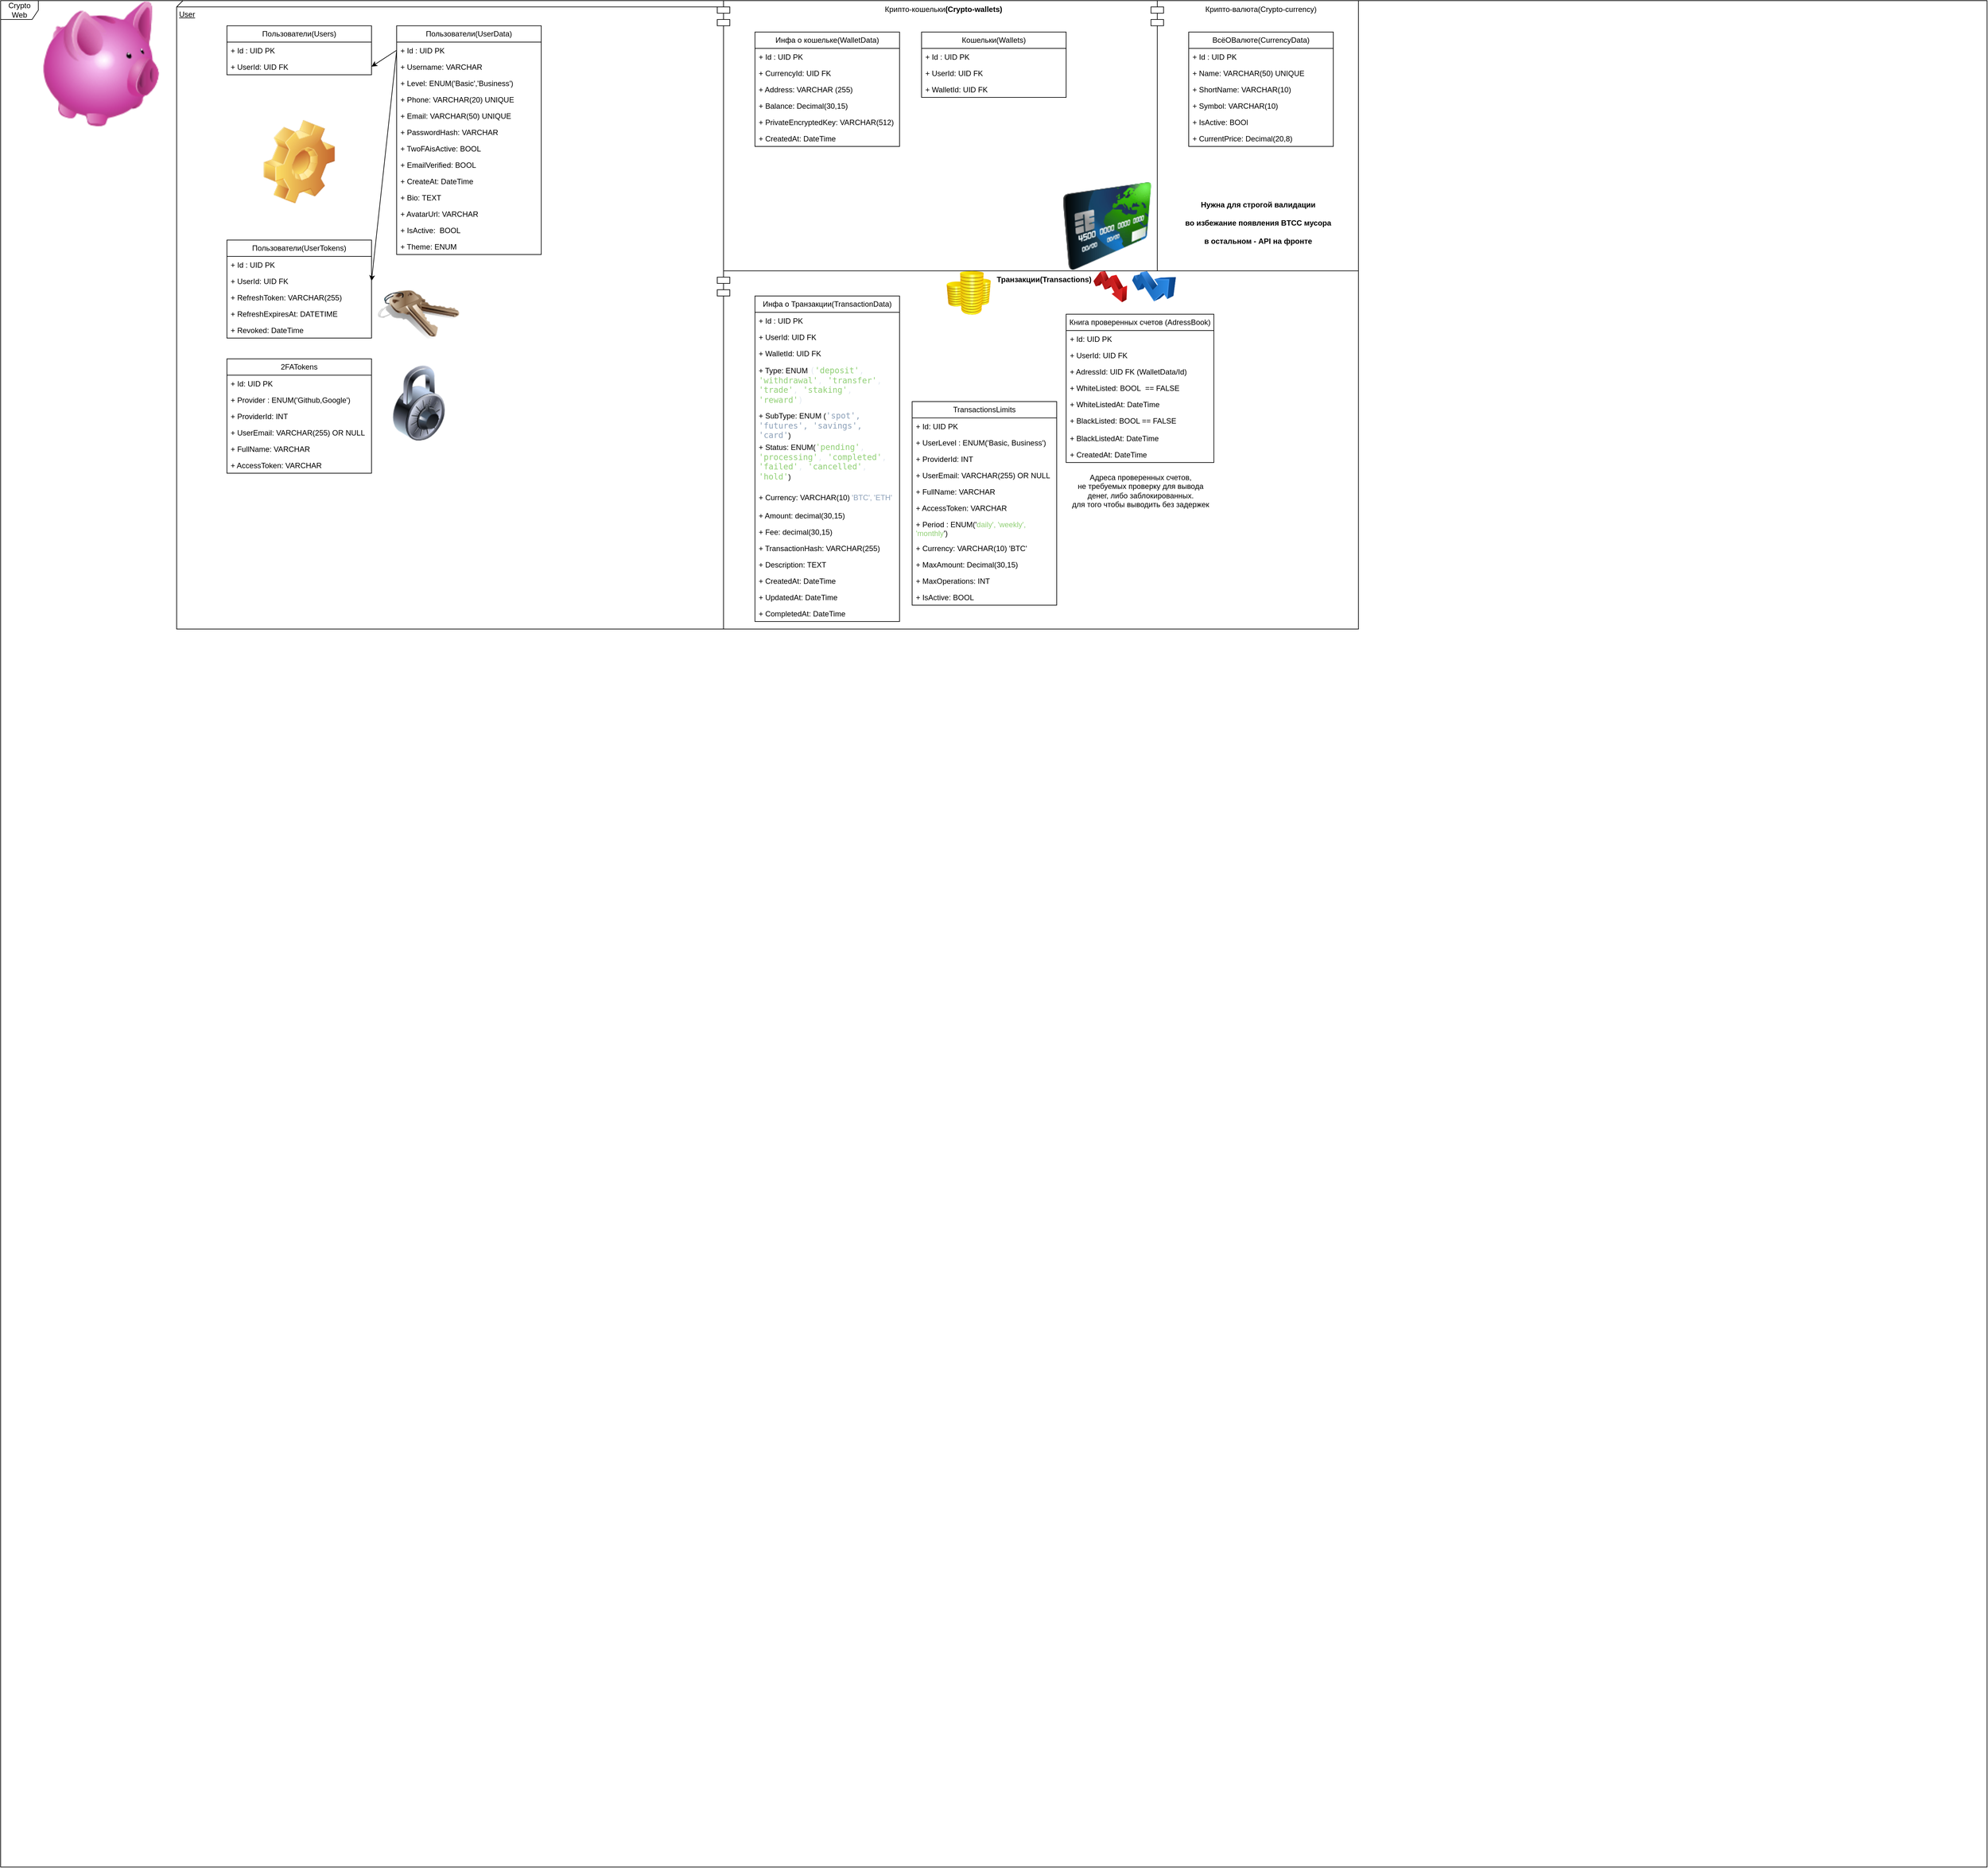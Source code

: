 <mxfile version="27.0.9">
  <diagram name="Страница — 1" id="u8De_AnXfM3l0w4HY2tg">
    <mxGraphModel dx="1895" dy="1138" grid="1" gridSize="10" guides="1" tooltips="1" connect="1" arrows="1" fold="1" page="1" pageScale="1" pageWidth="3300" pageHeight="4681" math="0" shadow="0">
      <root>
        <mxCell id="0" />
        <mxCell id="1" parent="0" />
        <mxCell id="GcbyN0Q3Dp_r6Ymccsks-5" value="Crypto&lt;br&gt;Web" style="shape=umlFrame;whiteSpace=wrap;html=1;pointerEvents=0;movable=0;resizable=0;rotatable=0;deletable=0;editable=0;locked=1;connectable=0;" parent="1" vertex="1">
          <mxGeometry x="40" y="80" width="3160" height="2970" as="geometry" />
        </mxCell>
        <mxCell id="GcbyN0Q3Dp_r6Ymccsks-6" value="User" style="verticalAlign=top;align=left;spacingTop=8;spacingLeft=2;spacingRight=12;shape=cube;size=10;direction=south;fontStyle=4;html=1;whiteSpace=wrap;movable=0;resizable=0;rotatable=0;deletable=0;editable=0;locked=1;connectable=0;" parent="1" vertex="1">
          <mxGeometry x="320" y="80" width="880" height="1000" as="geometry" />
        </mxCell>
        <mxCell id="2-72fExKLo38Rn0vxIO6-28" value="Пользователи(Users)" style="swimlane;fontStyle=0;childLayout=stackLayout;horizontal=1;startSize=26;fillColor=none;horizontalStack=0;resizeParent=1;resizeParentMax=0;resizeLast=0;collapsible=1;marginBottom=0;whiteSpace=wrap;html=1;labelBackgroundColor=default;movable=0;resizable=0;rotatable=0;deletable=0;editable=0;locked=1;connectable=0;" parent="1" vertex="1">
          <mxGeometry x="400" y="120" width="230" height="78" as="geometry">
            <mxRectangle x="730" y="613" width="120" height="30" as="alternateBounds" />
          </mxGeometry>
        </mxCell>
        <mxCell id="2-72fExKLo38Rn0vxIO6-29" value="+ Id : UID PK" style="text;strokeColor=none;fillColor=none;align=left;verticalAlign=top;spacingLeft=4;spacingRight=4;overflow=hidden;rotatable=0;points=[[0,0.5],[1,0.5]];portConstraint=eastwest;whiteSpace=wrap;html=1;" parent="2-72fExKLo38Rn0vxIO6-28" vertex="1">
          <mxGeometry y="26" width="230" height="26" as="geometry" />
        </mxCell>
        <mxCell id="2-72fExKLo38Rn0vxIO6-30" value="+ UserId: UID FK" style="text;strokeColor=none;fillColor=none;align=left;verticalAlign=top;spacingLeft=4;spacingRight=4;overflow=hidden;rotatable=0;points=[[0,0.5],[1,0.5]];portConstraint=eastwest;whiteSpace=wrap;html=1;" parent="2-72fExKLo38Rn0vxIO6-28" vertex="1">
          <mxGeometry y="52" width="230" height="26" as="geometry" />
        </mxCell>
        <mxCell id="2-72fExKLo38Rn0vxIO6-41" value="Пользователи(UserData)" style="swimlane;fontStyle=0;childLayout=stackLayout;horizontal=1;startSize=26;fillColor=none;horizontalStack=0;resizeParent=1;resizeParentMax=0;resizeLast=0;collapsible=1;marginBottom=0;whiteSpace=wrap;html=1;labelBackgroundColor=default;movable=0;resizable=0;rotatable=0;deletable=0;editable=0;locked=1;connectable=0;" parent="1" vertex="1">
          <mxGeometry x="670" y="120" width="230" height="364" as="geometry">
            <mxRectangle x="730" y="613" width="120" height="30" as="alternateBounds" />
          </mxGeometry>
        </mxCell>
        <mxCell id="2-72fExKLo38Rn0vxIO6-42" value="+ Id : UID PK" style="text;strokeColor=none;fillColor=none;align=left;verticalAlign=top;spacingLeft=4;spacingRight=4;overflow=hidden;rotatable=0;points=[[0,0.5],[1,0.5]];portConstraint=eastwest;whiteSpace=wrap;html=1;" parent="2-72fExKLo38Rn0vxIO6-41" vertex="1">
          <mxGeometry y="26" width="230" height="26" as="geometry" />
        </mxCell>
        <mxCell id="2-72fExKLo38Rn0vxIO6-43" value="+ Username: VARCHAR" style="text;strokeColor=none;fillColor=none;align=left;verticalAlign=top;spacingLeft=4;spacingRight=4;overflow=hidden;rotatable=0;points=[[0,0.5],[1,0.5]];portConstraint=eastwest;whiteSpace=wrap;html=1;" parent="2-72fExKLo38Rn0vxIO6-41" vertex="1">
          <mxGeometry y="52" width="230" height="26" as="geometry" />
        </mxCell>
        <mxCell id="8WVE5_RKkiSjYt_5m8Iw-35" value="+ Level: ENUM(&#39;Basic&#39;,&#39;Business&#39;)" style="text;strokeColor=none;fillColor=none;align=left;verticalAlign=top;spacingLeft=4;spacingRight=4;overflow=hidden;rotatable=0;points=[[0,0.5],[1,0.5]];portConstraint=eastwest;whiteSpace=wrap;html=1;fontFamily=Helvetica;fontSize=12;fontColor=default;fontStyle=0;labelBackgroundColor=default;resizable=1;horizontal=1;" parent="2-72fExKLo38Rn0vxIO6-41" vertex="1">
          <mxGeometry y="78" width="230" height="26" as="geometry" />
        </mxCell>
        <mxCell id="2-72fExKLo38Rn0vxIO6-44" value="+ Phone: VARCHAR(20) UNIQUE" style="text;strokeColor=none;fillColor=none;align=left;verticalAlign=top;spacingLeft=4;spacingRight=4;overflow=hidden;rotatable=0;points=[[0,0.5],[1,0.5]];portConstraint=eastwest;whiteSpace=wrap;html=1;" parent="2-72fExKLo38Rn0vxIO6-41" vertex="1">
          <mxGeometry y="104" width="230" height="26" as="geometry" />
        </mxCell>
        <mxCell id="2-72fExKLo38Rn0vxIO6-56" value="+ Email: VARCHAR(50) UNIQUE" style="text;strokeColor=none;fillColor=none;align=left;verticalAlign=top;spacingLeft=4;spacingRight=4;overflow=hidden;rotatable=0;points=[[0,0.5],[1,0.5]];portConstraint=eastwest;whiteSpace=wrap;html=1;" parent="2-72fExKLo38Rn0vxIO6-41" vertex="1">
          <mxGeometry y="130" width="230" height="26" as="geometry" />
        </mxCell>
        <mxCell id="2-72fExKLo38Rn0vxIO6-45" value="+ PasswordHash: VARCHAR" style="text;strokeColor=none;fillColor=none;align=left;verticalAlign=top;spacingLeft=4;spacingRight=4;overflow=hidden;rotatable=0;points=[[0,0.5],[1,0.5]];portConstraint=eastwest;whiteSpace=wrap;html=1;" parent="2-72fExKLo38Rn0vxIO6-41" vertex="1">
          <mxGeometry y="156" width="230" height="26" as="geometry" />
        </mxCell>
        <mxCell id="2-72fExKLo38Rn0vxIO6-63" value="+ TwoFAisActive: BOOL" style="text;strokeColor=none;fillColor=none;align=left;verticalAlign=top;spacingLeft=4;spacingRight=4;overflow=hidden;rotatable=0;points=[[0,0.5],[1,0.5]];portConstraint=eastwest;whiteSpace=wrap;html=1;" parent="2-72fExKLo38Rn0vxIO6-41" vertex="1">
          <mxGeometry y="182" width="230" height="26" as="geometry" />
        </mxCell>
        <mxCell id="8WVE5_RKkiSjYt_5m8Iw-2" value="+ EmailVerified: BOOL" style="text;strokeColor=none;fillColor=none;align=left;verticalAlign=top;spacingLeft=4;spacingRight=4;overflow=hidden;rotatable=0;points=[[0,0.5],[1,0.5]];portConstraint=eastwest;whiteSpace=wrap;html=1;" parent="2-72fExKLo38Rn0vxIO6-41" vertex="1">
          <mxGeometry y="208" width="230" height="26" as="geometry" />
        </mxCell>
        <mxCell id="2-72fExKLo38Rn0vxIO6-46" value="+ CreateAt: DateTime" style="text;strokeColor=none;fillColor=none;align=left;verticalAlign=top;spacingLeft=4;spacingRight=4;overflow=hidden;rotatable=0;points=[[0,0.5],[1,0.5]];portConstraint=eastwest;whiteSpace=wrap;html=1;" parent="2-72fExKLo38Rn0vxIO6-41" vertex="1">
          <mxGeometry y="234" width="230" height="26" as="geometry" />
        </mxCell>
        <mxCell id="2-72fExKLo38Rn0vxIO6-47" value="+ Bio: TEXT" style="text;strokeColor=none;fillColor=none;align=left;verticalAlign=top;spacingLeft=4;spacingRight=4;overflow=hidden;rotatable=0;points=[[0,0.5],[1,0.5]];portConstraint=eastwest;whiteSpace=wrap;html=1;" parent="2-72fExKLo38Rn0vxIO6-41" vertex="1">
          <mxGeometry y="260" width="230" height="26" as="geometry" />
        </mxCell>
        <mxCell id="2-72fExKLo38Rn0vxIO6-48" value="+ AvatarUrl: VARCHAR" style="text;strokeColor=none;fillColor=none;align=left;verticalAlign=top;spacingLeft=4;spacingRight=4;overflow=hidden;rotatable=0;points=[[0,0.5],[1,0.5]];portConstraint=eastwest;whiteSpace=wrap;html=1;" parent="2-72fExKLo38Rn0vxIO6-41" vertex="1">
          <mxGeometry y="286" width="230" height="26" as="geometry" />
        </mxCell>
        <mxCell id="2-72fExKLo38Rn0vxIO6-52" value="+ IsActive:&amp;nbsp; BOOL&lt;div&gt;&lt;br&gt;&lt;/div&gt;" style="text;strokeColor=none;fillColor=none;align=left;verticalAlign=top;spacingLeft=4;spacingRight=4;overflow=hidden;rotatable=0;points=[[0,0.5],[1,0.5]];portConstraint=eastwest;whiteSpace=wrap;html=1;" parent="2-72fExKLo38Rn0vxIO6-41" vertex="1">
          <mxGeometry y="312" width="230" height="26" as="geometry" />
        </mxCell>
        <mxCell id="2-72fExKLo38Rn0vxIO6-53" value="+ Theme: ENUM" style="text;strokeColor=none;fillColor=none;align=left;verticalAlign=top;spacingLeft=4;spacingRight=4;overflow=hidden;rotatable=0;points=[[0,0.5],[1,0.5]];portConstraint=eastwest;whiteSpace=wrap;html=1;" parent="2-72fExKLo38Rn0vxIO6-41" vertex="1">
          <mxGeometry y="338" width="230" height="26" as="geometry" />
        </mxCell>
        <mxCell id="2-72fExKLo38Rn0vxIO6-59" value="" style="endArrow=classic;html=1;rounded=0;exitX=0;exitY=0.5;exitDx=0;exitDy=0;entryX=1;entryY=0.5;entryDx=0;entryDy=0;" parent="1" source="2-72fExKLo38Rn0vxIO6-42" target="2-72fExKLo38Rn0vxIO6-30" edge="1">
          <mxGeometry width="50" height="50" relative="1" as="geometry">
            <mxPoint x="660" y="137" as="sourcePoint" />
            <mxPoint x="650" y="198" as="targetPoint" />
          </mxGeometry>
        </mxCell>
        <mxCell id="2-72fExKLo38Rn0vxIO6-64" value="Пользователи(UserTokens)" style="swimlane;fontStyle=0;childLayout=stackLayout;horizontal=1;startSize=26;fillColor=none;horizontalStack=0;resizeParent=1;resizeParentMax=0;resizeLast=0;collapsible=1;marginBottom=0;whiteSpace=wrap;html=1;labelBackgroundColor=default;movable=0;resizable=0;rotatable=0;deletable=0;editable=0;locked=1;connectable=0;" parent="1" vertex="1">
          <mxGeometry x="400" y="461" width="230" height="156" as="geometry">
            <mxRectangle x="730" y="613" width="120" height="30" as="alternateBounds" />
          </mxGeometry>
        </mxCell>
        <mxCell id="2-72fExKLo38Rn0vxIO6-65" value="+ Id : UID PK" style="text;strokeColor=none;fillColor=none;align=left;verticalAlign=top;spacingLeft=4;spacingRight=4;overflow=hidden;rotatable=0;points=[[0,0.5],[1,0.5]];portConstraint=eastwest;whiteSpace=wrap;html=1;" parent="2-72fExKLo38Rn0vxIO6-64" vertex="1">
          <mxGeometry y="26" width="230" height="26" as="geometry" />
        </mxCell>
        <mxCell id="2-72fExKLo38Rn0vxIO6-66" value="+ UserId: UID FK" style="text;strokeColor=none;fillColor=none;align=left;verticalAlign=top;spacingLeft=4;spacingRight=4;overflow=hidden;rotatable=0;points=[[0,0.5],[1,0.5]];portConstraint=eastwest;whiteSpace=wrap;html=1;" parent="2-72fExKLo38Rn0vxIO6-64" vertex="1">
          <mxGeometry y="52" width="230" height="26" as="geometry" />
        </mxCell>
        <mxCell id="2-72fExKLo38Rn0vxIO6-68" value="+ RefreshToken: VARCHAR(255)" style="text;strokeColor=none;fillColor=none;align=left;verticalAlign=top;spacingLeft=4;spacingRight=4;overflow=hidden;rotatable=0;points=[[0,0.5],[1,0.5]];portConstraint=eastwest;whiteSpace=wrap;html=1;" parent="2-72fExKLo38Rn0vxIO6-64" vertex="1">
          <mxGeometry y="78" width="230" height="26" as="geometry" />
        </mxCell>
        <mxCell id="2-72fExKLo38Rn0vxIO6-73" value="+ RefreshExpiresAt: DATETIME" style="text;strokeColor=none;fillColor=none;align=left;verticalAlign=top;spacingLeft=4;spacingRight=4;overflow=hidden;rotatable=0;points=[[0,0.5],[1,0.5]];portConstraint=eastwest;whiteSpace=wrap;html=1;" parent="2-72fExKLo38Rn0vxIO6-64" vertex="1">
          <mxGeometry y="104" width="230" height="26" as="geometry" />
        </mxCell>
        <mxCell id="2-72fExKLo38Rn0vxIO6-74" value="+ Revoked: DateTime" style="text;strokeColor=none;fillColor=none;align=left;verticalAlign=top;spacingLeft=4;spacingRight=4;overflow=hidden;rotatable=0;points=[[0,0.5],[1,0.5]];portConstraint=eastwest;whiteSpace=wrap;html=1;" parent="2-72fExKLo38Rn0vxIO6-64" vertex="1">
          <mxGeometry y="130" width="230" height="26" as="geometry" />
        </mxCell>
        <mxCell id="2-72fExKLo38Rn0vxIO6-67" value="" style="endArrow=classic;html=1;rounded=0;exitX=0;exitY=0.5;exitDx=0;exitDy=0;entryX=1;entryY=0.5;entryDx=0;entryDy=0;" parent="1" source="2-72fExKLo38Rn0vxIO6-42" target="2-72fExKLo38Rn0vxIO6-66" edge="1">
          <mxGeometry width="50" height="50" relative="1" as="geometry">
            <mxPoint x="670" y="280" as="sourcePoint" />
            <mxPoint x="630" y="306" as="targetPoint" />
          </mxGeometry>
        </mxCell>
        <mxCell id="2-72fExKLo38Rn0vxIO6-75" value="&lt;div&gt;&lt;span style=&quot;background-color: transparent; color: light-dark(rgb(0, 0, 0), rgb(255, 255, 255));&quot;&gt;2FATokens&lt;/span&gt;&lt;/div&gt;" style="swimlane;fontStyle=0;childLayout=stackLayout;horizontal=1;startSize=26;fillColor=none;horizontalStack=0;resizeParent=1;resizeParentMax=0;resizeLast=0;collapsible=1;marginBottom=0;whiteSpace=wrap;html=1;movable=0;resizable=0;rotatable=0;deletable=0;editable=0;locked=1;connectable=0;" parent="1" vertex="1">
          <mxGeometry x="400" y="650" width="230" height="182" as="geometry" />
        </mxCell>
        <mxCell id="2-72fExKLo38Rn0vxIO6-76" value="&lt;div&gt;+ Id: UID&lt;span style=&quot;background-color: transparent; color: light-dark(rgb(0, 0, 0), rgb(255, 255, 255));&quot;&gt;&amp;nbsp;PK&lt;/span&gt;&lt;/div&gt;&lt;div&gt;&lt;br&gt;&lt;/div&gt;" style="text;strokeColor=none;fillColor=none;align=left;verticalAlign=top;spacingLeft=4;spacingRight=4;overflow=hidden;rotatable=0;points=[[0,0.5],[1,0.5]];portConstraint=eastwest;whiteSpace=wrap;html=1;" parent="2-72fExKLo38Rn0vxIO6-75" vertex="1">
          <mxGeometry y="26" width="230" height="26" as="geometry" />
        </mxCell>
        <mxCell id="2-72fExKLo38Rn0vxIO6-77" value="&lt;div&gt;+ Provider : ENUM(&#39;Github,Google&#39;)&lt;/div&gt;" style="text;strokeColor=none;fillColor=none;align=left;verticalAlign=top;spacingLeft=4;spacingRight=4;overflow=hidden;rotatable=0;points=[[0,0.5],[1,0.5]];portConstraint=eastwest;whiteSpace=wrap;html=1;" parent="2-72fExKLo38Rn0vxIO6-75" vertex="1">
          <mxGeometry y="52" width="230" height="26" as="geometry" />
        </mxCell>
        <mxCell id="2-72fExKLo38Rn0vxIO6-78" value="+ ProviderId: INT" style="text;strokeColor=none;fillColor=none;align=left;verticalAlign=top;spacingLeft=4;spacingRight=4;overflow=hidden;rotatable=0;points=[[0,0.5],[1,0.5]];portConstraint=eastwest;whiteSpace=wrap;html=1;" parent="2-72fExKLo38Rn0vxIO6-75" vertex="1">
          <mxGeometry y="78" width="230" height="26" as="geometry" />
        </mxCell>
        <mxCell id="2-72fExKLo38Rn0vxIO6-79" value="+ UserEmail: VARCHAR(255) OR NULL" style="text;strokeColor=none;fillColor=none;align=left;verticalAlign=top;spacingLeft=4;spacingRight=4;overflow=hidden;rotatable=0;points=[[0,0.5],[1,0.5]];portConstraint=eastwest;whiteSpace=wrap;html=1;" parent="2-72fExKLo38Rn0vxIO6-75" vertex="1">
          <mxGeometry y="104" width="230" height="26" as="geometry" />
        </mxCell>
        <mxCell id="2-72fExKLo38Rn0vxIO6-80" value="+ FullName: VARCHAR" style="text;strokeColor=none;fillColor=none;align=left;verticalAlign=top;spacingLeft=4;spacingRight=4;overflow=hidden;rotatable=0;points=[[0,0.5],[1,0.5]];portConstraint=eastwest;whiteSpace=wrap;html=1;" parent="2-72fExKLo38Rn0vxIO6-75" vertex="1">
          <mxGeometry y="130" width="230" height="26" as="geometry" />
        </mxCell>
        <mxCell id="2-72fExKLo38Rn0vxIO6-82" value="+ AccessToken: VARCHAR" style="text;strokeColor=none;fillColor=none;align=left;verticalAlign=top;spacingLeft=4;spacingRight=4;overflow=hidden;rotatable=0;points=[[0,0.5],[1,0.5]];portConstraint=eastwest;whiteSpace=wrap;html=1;" parent="2-72fExKLo38Rn0vxIO6-75" vertex="1">
          <mxGeometry y="156" width="230" height="26" as="geometry" />
        </mxCell>
        <mxCell id="2-72fExKLo38Rn0vxIO6-83" value="Крипто-кошельки&lt;b&gt;(Crypto-wallets)&lt;/b&gt;" style="shape=module;align=left;spacingLeft=20;align=center;verticalAlign=top;whiteSpace=wrap;html=1;movable=0;resizable=0;rotatable=0;deletable=0;editable=0;locked=1;connectable=0;" parent="1" vertex="1">
          <mxGeometry x="1180" y="80" width="700" height="440" as="geometry" />
        </mxCell>
        <mxCell id="2-72fExKLo38Rn0vxIO6-84" value="&lt;b&gt;Транзакции(Transactions)&lt;/b&gt;" style="shape=module;align=left;spacingLeft=20;align=center;verticalAlign=top;whiteSpace=wrap;html=1;movable=0;resizable=0;rotatable=0;deletable=0;editable=0;locked=1;connectable=0;" parent="1" vertex="1">
          <mxGeometry x="1180" y="510" width="1020" height="570" as="geometry" />
        </mxCell>
        <mxCell id="2-72fExKLo38Rn0vxIO6-85" value="Инфа о кошельке(WalletData)" style="swimlane;fontStyle=0;childLayout=stackLayout;horizontal=1;startSize=26;fillColor=none;horizontalStack=0;resizeParent=1;resizeParentMax=0;resizeLast=0;collapsible=1;marginBottom=0;whiteSpace=wrap;html=1;labelBackgroundColor=default;movable=1;resizable=1;rotatable=1;deletable=1;editable=1;locked=0;connectable=1;" parent="1" vertex="1">
          <mxGeometry x="1240" y="130" width="230" height="182" as="geometry">
            <mxRectangle x="730" y="613" width="120" height="30" as="alternateBounds" />
          </mxGeometry>
        </mxCell>
        <mxCell id="2-72fExKLo38Rn0vxIO6-86" value="+ Id : UID PK" style="text;strokeColor=none;fillColor=none;align=left;verticalAlign=top;spacingLeft=4;spacingRight=4;overflow=hidden;rotatable=0;points=[[0,0.5],[1,0.5]];portConstraint=eastwest;whiteSpace=wrap;html=1;" parent="2-72fExKLo38Rn0vxIO6-85" vertex="1">
          <mxGeometry y="26" width="230" height="26" as="geometry" />
        </mxCell>
        <mxCell id="2-72fExKLo38Rn0vxIO6-88" value="+ CurrencyId: UID FK" style="text;strokeColor=none;fillColor=none;align=left;verticalAlign=top;spacingLeft=4;spacingRight=4;overflow=hidden;rotatable=0;points=[[0,0.5],[1,0.5]];portConstraint=eastwest;whiteSpace=wrap;html=1;" parent="2-72fExKLo38Rn0vxIO6-85" vertex="1">
          <mxGeometry y="52" width="230" height="26" as="geometry" />
        </mxCell>
        <mxCell id="2-72fExKLo38Rn0vxIO6-113" value="+ Address: VARCHAR (255)" style="text;strokeColor=none;fillColor=none;align=left;verticalAlign=top;spacingLeft=4;spacingRight=4;overflow=hidden;rotatable=0;points=[[0,0.5],[1,0.5]];portConstraint=eastwest;whiteSpace=wrap;html=1;" parent="2-72fExKLo38Rn0vxIO6-85" vertex="1">
          <mxGeometry y="78" width="230" height="26" as="geometry" />
        </mxCell>
        <mxCell id="2-72fExKLo38Rn0vxIO6-114" value="+ Balance: Decimal(30,15)" style="text;strokeColor=none;fillColor=none;align=left;verticalAlign=top;spacingLeft=4;spacingRight=4;overflow=hidden;rotatable=0;points=[[0,0.5],[1,0.5]];portConstraint=eastwest;whiteSpace=wrap;html=1;" parent="2-72fExKLo38Rn0vxIO6-85" vertex="1">
          <mxGeometry y="104" width="230" height="26" as="geometry" />
        </mxCell>
        <mxCell id="2-72fExKLo38Rn0vxIO6-115" value="+ PrivateEncryptedKey: VARCHAR(512)" style="text;strokeColor=none;fillColor=none;align=left;verticalAlign=top;spacingLeft=4;spacingRight=4;overflow=hidden;rotatable=0;points=[[0,0.5],[1,0.5]];portConstraint=eastwest;whiteSpace=wrap;html=1;" parent="2-72fExKLo38Rn0vxIO6-85" vertex="1">
          <mxGeometry y="130" width="230" height="26" as="geometry" />
        </mxCell>
        <mxCell id="2-72fExKLo38Rn0vxIO6-116" value="+ CreatedAt: DateTime" style="text;strokeColor=none;fillColor=none;align=left;verticalAlign=top;spacingLeft=4;spacingRight=4;overflow=hidden;rotatable=0;points=[[0,0.5],[1,0.5]];portConstraint=eastwest;whiteSpace=wrap;html=1;" parent="2-72fExKLo38Rn0vxIO6-85" vertex="1">
          <mxGeometry y="156" width="230" height="26" as="geometry" />
        </mxCell>
        <mxCell id="2-72fExKLo38Rn0vxIO6-97" value="Кошельки(Wallets)" style="swimlane;fontStyle=0;childLayout=stackLayout;horizontal=1;startSize=26;fillColor=none;horizontalStack=0;resizeParent=1;resizeParentMax=0;resizeLast=0;collapsible=1;marginBottom=0;whiteSpace=wrap;html=1;labelBackgroundColor=default;movable=0;resizable=0;rotatable=0;deletable=0;editable=0;locked=1;connectable=0;" parent="1" vertex="1">
          <mxGeometry x="1505" y="130" width="230" height="104" as="geometry">
            <mxRectangle x="730" y="613" width="120" height="30" as="alternateBounds" />
          </mxGeometry>
        </mxCell>
        <mxCell id="2-72fExKLo38Rn0vxIO6-98" value="+ Id : UID PK" style="text;strokeColor=none;fillColor=none;align=left;verticalAlign=top;spacingLeft=4;spacingRight=4;overflow=hidden;rotatable=0;points=[[0,0.5],[1,0.5]];portConstraint=eastwest;whiteSpace=wrap;html=1;" parent="2-72fExKLo38Rn0vxIO6-97" vertex="1">
          <mxGeometry y="26" width="230" height="26" as="geometry" />
        </mxCell>
        <mxCell id="2-72fExKLo38Rn0vxIO6-99" value="+ UserId: UID FK" style="text;strokeColor=none;fillColor=none;align=left;verticalAlign=top;spacingLeft=4;spacingRight=4;overflow=hidden;rotatable=0;points=[[0,0.5],[1,0.5]];portConstraint=eastwest;whiteSpace=wrap;html=1;" parent="2-72fExKLo38Rn0vxIO6-97" vertex="1">
          <mxGeometry y="52" width="230" height="26" as="geometry" />
        </mxCell>
        <mxCell id="2-72fExKLo38Rn0vxIO6-100" value="+ WalletId: UID FK" style="text;strokeColor=none;fillColor=none;align=left;verticalAlign=top;spacingLeft=4;spacingRight=4;overflow=hidden;rotatable=0;points=[[0,0.5],[1,0.5]];portConstraint=eastwest;whiteSpace=wrap;html=1;" parent="2-72fExKLo38Rn0vxIO6-97" vertex="1">
          <mxGeometry y="78" width="230" height="26" as="geometry" />
        </mxCell>
        <mxCell id="2-72fExKLo38Rn0vxIO6-101" value="Крипто-валюта(Crypto-currency)" style="shape=module;align=left;spacingLeft=20;align=center;verticalAlign=top;whiteSpace=wrap;html=1;movable=0;resizable=0;rotatable=0;deletable=0;editable=0;locked=1;connectable=0;" parent="1" vertex="1">
          <mxGeometry x="1870" y="80" width="330" height="430" as="geometry" />
        </mxCell>
        <mxCell id="2-72fExKLo38Rn0vxIO6-102" value="ВсёОВалюте(CurrencyData)" style="swimlane;fontStyle=0;childLayout=stackLayout;horizontal=1;startSize=26;fillColor=none;horizontalStack=0;resizeParent=1;resizeParentMax=0;resizeLast=0;collapsible=1;marginBottom=0;whiteSpace=wrap;html=1;labelBackgroundColor=default;movable=0;resizable=0;rotatable=0;deletable=0;editable=0;locked=1;connectable=0;" parent="1" vertex="1">
          <mxGeometry x="1930" y="130" width="230" height="182" as="geometry">
            <mxRectangle x="730" y="613" width="120" height="30" as="alternateBounds" />
          </mxGeometry>
        </mxCell>
        <mxCell id="2-72fExKLo38Rn0vxIO6-103" value="+ Id : UID PK" style="text;strokeColor=none;fillColor=none;align=left;verticalAlign=top;spacingLeft=4;spacingRight=4;overflow=hidden;rotatable=0;points=[[0,0.5],[1,0.5]];portConstraint=eastwest;whiteSpace=wrap;html=1;" parent="2-72fExKLo38Rn0vxIO6-102" vertex="1">
          <mxGeometry y="26" width="230" height="26" as="geometry" />
        </mxCell>
        <mxCell id="2-72fExKLo38Rn0vxIO6-104" value="+ Name: VARCHAR(50) UNIQUE" style="text;strokeColor=none;fillColor=none;align=left;verticalAlign=top;spacingLeft=4;spacingRight=4;overflow=hidden;rotatable=0;points=[[0,0.5],[1,0.5]];portConstraint=eastwest;whiteSpace=wrap;html=1;" parent="2-72fExKLo38Rn0vxIO6-102" vertex="1">
          <mxGeometry y="52" width="230" height="26" as="geometry" />
        </mxCell>
        <mxCell id="8WVE5_RKkiSjYt_5m8Iw-3" value="+ ShortName: VARCHAR(10)" style="text;strokeColor=none;fillColor=none;align=left;verticalAlign=top;spacingLeft=4;spacingRight=4;overflow=hidden;rotatable=0;points=[[0,0.5],[1,0.5]];portConstraint=eastwest;whiteSpace=wrap;html=1;" parent="2-72fExKLo38Rn0vxIO6-102" vertex="1">
          <mxGeometry y="78" width="230" height="26" as="geometry" />
        </mxCell>
        <mxCell id="2-72fExKLo38Rn0vxIO6-105" value="+ Symbol: VARCHAR(10)" style="text;strokeColor=none;fillColor=none;align=left;verticalAlign=top;spacingLeft=4;spacingRight=4;overflow=hidden;rotatable=0;points=[[0,0.5],[1,0.5]];portConstraint=eastwest;whiteSpace=wrap;html=1;" parent="2-72fExKLo38Rn0vxIO6-102" vertex="1">
          <mxGeometry y="104" width="230" height="26" as="geometry" />
        </mxCell>
        <mxCell id="2-72fExKLo38Rn0vxIO6-106" value="+ IsActive: BOOl" style="text;strokeColor=none;fillColor=none;align=left;verticalAlign=top;spacingLeft=4;spacingRight=4;overflow=hidden;rotatable=0;points=[[0,0.5],[1,0.5]];portConstraint=eastwest;whiteSpace=wrap;html=1;" parent="2-72fExKLo38Rn0vxIO6-102" vertex="1">
          <mxGeometry y="130" width="230" height="26" as="geometry" />
        </mxCell>
        <mxCell id="2-72fExKLo38Rn0vxIO6-107" value="+ CurrentPrice: Decimal(20,8)" style="text;strokeColor=none;fillColor=none;align=left;verticalAlign=top;spacingLeft=4;spacingRight=4;overflow=hidden;rotatable=0;points=[[0,0.5],[1,0.5]];portConstraint=eastwest;whiteSpace=wrap;html=1;" parent="2-72fExKLo38Rn0vxIO6-102" vertex="1">
          <mxGeometry y="156" width="230" height="26" as="geometry" />
        </mxCell>
        <mxCell id="8WVE5_RKkiSjYt_5m8Iw-4" value="&lt;span style=&quot;font-size: 12px;&quot;&gt;Нужна для строгой валидации&lt;br&gt;во избежание появления BTCC мусора&lt;br&gt;в остальном - API на фронте&lt;/span&gt;" style="text;strokeColor=none;fillColor=none;html=1;fontSize=24;fontStyle=1;verticalAlign=middle;align=center;" parent="1" vertex="1">
          <mxGeometry x="1910" y="370" width="260" height="120" as="geometry" />
        </mxCell>
        <mxCell id="8WVE5_RKkiSjYt_5m8Iw-5" value="" style="shape=image;html=1;verticalLabelPosition=bottom;verticalAlign=top;imageAspect=1;aspect=fixed;image=img/clipart/Gear_128x128.png" parent="1" vertex="1">
          <mxGeometry x="458.32" y="270" width="113.37" height="133" as="geometry" />
        </mxCell>
        <mxCell id="8WVE5_RKkiSjYt_5m8Iw-7" value="Инфа о Транзакции(TransactionData)" style="swimlane;fontStyle=0;childLayout=stackLayout;horizontal=1;startSize=26;fillColor=none;horizontalStack=0;resizeParent=1;resizeParentMax=0;resizeLast=0;collapsible=1;marginBottom=0;whiteSpace=wrap;html=1;labelBackgroundColor=default;movable=0;resizable=0;rotatable=0;deletable=0;editable=0;locked=1;connectable=0;" parent="1" vertex="1">
          <mxGeometry x="1240" y="550" width="230" height="518" as="geometry">
            <mxRectangle x="730" y="613" width="120" height="30" as="alternateBounds" />
          </mxGeometry>
        </mxCell>
        <mxCell id="8WVE5_RKkiSjYt_5m8Iw-8" value="+ Id : UID PK" style="text;strokeColor=none;fillColor=none;align=left;verticalAlign=top;spacingLeft=4;spacingRight=4;overflow=hidden;rotatable=0;points=[[0,0.5],[1,0.5]];portConstraint=eastwest;whiteSpace=wrap;html=1;" parent="8WVE5_RKkiSjYt_5m8Iw-7" vertex="1">
          <mxGeometry y="26" width="230" height="26" as="geometry" />
        </mxCell>
        <mxCell id="8WVE5_RKkiSjYt_5m8Iw-9" value="+ UserId: UID FK" style="text;strokeColor=none;fillColor=none;align=left;verticalAlign=top;spacingLeft=4;spacingRight=4;overflow=hidden;rotatable=0;points=[[0,0.5],[1,0.5]];portConstraint=eastwest;whiteSpace=wrap;html=1;" parent="8WVE5_RKkiSjYt_5m8Iw-7" vertex="1">
          <mxGeometry y="52" width="230" height="26" as="geometry" />
        </mxCell>
        <mxCell id="tyb-2_CKFnBL3KlZdGCI-3" value="+ WalletId: UID FK" style="text;strokeColor=none;fillColor=none;align=left;verticalAlign=top;spacingLeft=4;spacingRight=4;overflow=hidden;rotatable=0;points=[[0,0.5],[1,0.5]];portConstraint=eastwest;whiteSpace=wrap;html=1;" vertex="1" parent="8WVE5_RKkiSjYt_5m8Iw-7">
          <mxGeometry y="78" width="230" height="26" as="geometry" />
        </mxCell>
        <mxCell id="8WVE5_RKkiSjYt_5m8Iw-11" value="+ Type: ENUM&amp;nbsp;&lt;span style=&quot;font-family: Menlo, Monaco, &amp;quot;Cascadia Mono&amp;quot;, Consolas, &amp;quot;Ubuntu Mono&amp;quot;, &amp;quot;DejaVu Sans Mono&amp;quot;, &amp;quot;Liberation Mono&amp;quot;, &amp;quot;JetBrains Mono&amp;quot;, &amp;quot;Fira Code&amp;quot;, Cousine, &amp;quot;Roboto Mono&amp;quot;, &amp;quot;Courier New&amp;quot;, Courier, sans-serif, system-ui; font-size: 13px; background-color: transparent; color: rgb(227, 234, 242);&quot; class=&quot;token punctuation&quot;&gt;(&lt;/span&gt;&lt;span style=&quot;font-family: Menlo, Monaco, &amp;quot;Cascadia Mono&amp;quot;, Consolas, &amp;quot;Ubuntu Mono&amp;quot;, &amp;quot;DejaVu Sans Mono&amp;quot;, &amp;quot;Liberation Mono&amp;quot;, &amp;quot;JetBrains Mono&amp;quot;, &amp;quot;Fira Code&amp;quot;, Cousine, &amp;quot;Roboto Mono&amp;quot;, &amp;quot;Courier New&amp;quot;, Courier, sans-serif, system-ui; font-size: 13px; background-color: transparent; color: rgb(145, 208, 118);&quot; class=&quot;token string&quot;&gt;&#39;deposit&#39;&lt;/span&gt;&lt;span style=&quot;font-family: Menlo, Monaco, &amp;quot;Cascadia Mono&amp;quot;, Consolas, &amp;quot;Ubuntu Mono&amp;quot;, &amp;quot;DejaVu Sans Mono&amp;quot;, &amp;quot;Liberation Mono&amp;quot;, &amp;quot;JetBrains Mono&amp;quot;, &amp;quot;Fira Code&amp;quot;, Cousine, &amp;quot;Roboto Mono&amp;quot;, &amp;quot;Courier New&amp;quot;, Courier, sans-serif, system-ui; font-size: 13px; background-color: transparent; color: rgb(227, 234, 242);&quot; class=&quot;token punctuation&quot;&gt;,&lt;/span&gt;&lt;span style=&quot;color: rgb(249, 250, 251); font-family: Menlo, Monaco, &amp;quot;Cascadia Mono&amp;quot;, Consolas, &amp;quot;Ubuntu Mono&amp;quot;, &amp;quot;DejaVu Sans Mono&amp;quot;, &amp;quot;Liberation Mono&amp;quot;, &amp;quot;JetBrains Mono&amp;quot;, &amp;quot;Fira Code&amp;quot;, Cousine, &amp;quot;Roboto Mono&amp;quot;, &amp;quot;Courier New&amp;quot;, Courier, sans-serif, system-ui; font-size: 13px; background-color: transparent;&quot;&gt; &lt;/span&gt;&lt;span style=&quot;font-family: Menlo, Monaco, &amp;quot;Cascadia Mono&amp;quot;, Consolas, &amp;quot;Ubuntu Mono&amp;quot;, &amp;quot;DejaVu Sans Mono&amp;quot;, &amp;quot;Liberation Mono&amp;quot;, &amp;quot;JetBrains Mono&amp;quot;, &amp;quot;Fira Code&amp;quot;, Cousine, &amp;quot;Roboto Mono&amp;quot;, &amp;quot;Courier New&amp;quot;, Courier, sans-serif, system-ui; font-size: 13px; background-color: transparent; color: rgb(145, 208, 118);&quot; class=&quot;token string&quot;&gt;&#39;withdrawal&#39;&lt;/span&gt;&lt;span style=&quot;font-family: Menlo, Monaco, &amp;quot;Cascadia Mono&amp;quot;, Consolas, &amp;quot;Ubuntu Mono&amp;quot;, &amp;quot;DejaVu Sans Mono&amp;quot;, &amp;quot;Liberation Mono&amp;quot;, &amp;quot;JetBrains Mono&amp;quot;, &amp;quot;Fira Code&amp;quot;, Cousine, &amp;quot;Roboto Mono&amp;quot;, &amp;quot;Courier New&amp;quot;, Courier, sans-serif, system-ui; font-size: 13px; background-color: transparent; color: rgb(227, 234, 242);&quot; class=&quot;token punctuation&quot;&gt;,&lt;/span&gt;&lt;span style=&quot;color: rgb(249, 250, 251); font-family: Menlo, Monaco, &amp;quot;Cascadia Mono&amp;quot;, Consolas, &amp;quot;Ubuntu Mono&amp;quot;, &amp;quot;DejaVu Sans Mono&amp;quot;, &amp;quot;Liberation Mono&amp;quot;, &amp;quot;JetBrains Mono&amp;quot;, &amp;quot;Fira Code&amp;quot;, Cousine, &amp;quot;Roboto Mono&amp;quot;, &amp;quot;Courier New&amp;quot;, Courier, sans-serif, system-ui; font-size: 13px; background-color: transparent;&quot;&gt; &lt;/span&gt;&lt;span style=&quot;font-family: Menlo, Monaco, &amp;quot;Cascadia Mono&amp;quot;, Consolas, &amp;quot;Ubuntu Mono&amp;quot;, &amp;quot;DejaVu Sans Mono&amp;quot;, &amp;quot;Liberation Mono&amp;quot;, &amp;quot;JetBrains Mono&amp;quot;, &amp;quot;Fira Code&amp;quot;, Cousine, &amp;quot;Roboto Mono&amp;quot;, &amp;quot;Courier New&amp;quot;, Courier, sans-serif, system-ui; font-size: 13px; background-color: transparent; color: rgb(145, 208, 118);&quot; class=&quot;token string&quot;&gt;&#39;transfer&#39;&lt;/span&gt;&lt;span style=&quot;font-family: Menlo, Monaco, &amp;quot;Cascadia Mono&amp;quot;, Consolas, &amp;quot;Ubuntu Mono&amp;quot;, &amp;quot;DejaVu Sans Mono&amp;quot;, &amp;quot;Liberation Mono&amp;quot;, &amp;quot;JetBrains Mono&amp;quot;, &amp;quot;Fira Code&amp;quot;, Cousine, &amp;quot;Roboto Mono&amp;quot;, &amp;quot;Courier New&amp;quot;, Courier, sans-serif, system-ui; font-size: 13px; background-color: transparent; color: rgb(227, 234, 242);&quot; class=&quot;token punctuation&quot;&gt;,&lt;/span&gt;&lt;span style=&quot;color: rgb(249, 250, 251); font-family: Menlo, Monaco, &amp;quot;Cascadia Mono&amp;quot;, Consolas, &amp;quot;Ubuntu Mono&amp;quot;, &amp;quot;DejaVu Sans Mono&amp;quot;, &amp;quot;Liberation Mono&amp;quot;, &amp;quot;JetBrains Mono&amp;quot;, &amp;quot;Fira Code&amp;quot;, Cousine, &amp;quot;Roboto Mono&amp;quot;, &amp;quot;Courier New&amp;quot;, Courier, sans-serif, system-ui; font-size: 13px; background-color: transparent;&quot;&gt; &lt;/span&gt;&lt;span style=&quot;font-family: Menlo, Monaco, &amp;quot;Cascadia Mono&amp;quot;, Consolas, &amp;quot;Ubuntu Mono&amp;quot;, &amp;quot;DejaVu Sans Mono&amp;quot;, &amp;quot;Liberation Mono&amp;quot;, &amp;quot;JetBrains Mono&amp;quot;, &amp;quot;Fira Code&amp;quot;, Cousine, &amp;quot;Roboto Mono&amp;quot;, &amp;quot;Courier New&amp;quot;, Courier, sans-serif, system-ui; font-size: 13px; background-color: transparent; color: rgb(145, 208, 118);&quot; class=&quot;token string&quot;&gt;&#39;trade&#39;&lt;/span&gt;&lt;span style=&quot;font-family: Menlo, Monaco, &amp;quot;Cascadia Mono&amp;quot;, Consolas, &amp;quot;Ubuntu Mono&amp;quot;, &amp;quot;DejaVu Sans Mono&amp;quot;, &amp;quot;Liberation Mono&amp;quot;, &amp;quot;JetBrains Mono&amp;quot;, &amp;quot;Fira Code&amp;quot;, Cousine, &amp;quot;Roboto Mono&amp;quot;, &amp;quot;Courier New&amp;quot;, Courier, sans-serif, system-ui; font-size: 13px; background-color: transparent; color: rgb(227, 234, 242);&quot; class=&quot;token punctuation&quot;&gt;,&lt;/span&gt;&lt;span style=&quot;color: rgb(249, 250, 251); font-family: Menlo, Monaco, &amp;quot;Cascadia Mono&amp;quot;, Consolas, &amp;quot;Ubuntu Mono&amp;quot;, &amp;quot;DejaVu Sans Mono&amp;quot;, &amp;quot;Liberation Mono&amp;quot;, &amp;quot;JetBrains Mono&amp;quot;, &amp;quot;Fira Code&amp;quot;, Cousine, &amp;quot;Roboto Mono&amp;quot;, &amp;quot;Courier New&amp;quot;, Courier, sans-serif, system-ui; font-size: 13px; background-color: transparent;&quot;&gt; &lt;/span&gt;&lt;span style=&quot;font-family: Menlo, Monaco, &amp;quot;Cascadia Mono&amp;quot;, Consolas, &amp;quot;Ubuntu Mono&amp;quot;, &amp;quot;DejaVu Sans Mono&amp;quot;, &amp;quot;Liberation Mono&amp;quot;, &amp;quot;JetBrains Mono&amp;quot;, &amp;quot;Fira Code&amp;quot;, Cousine, &amp;quot;Roboto Mono&amp;quot;, &amp;quot;Courier New&amp;quot;, Courier, sans-serif, system-ui; font-size: 13px; background-color: transparent; color: rgb(145, 208, 118);&quot; class=&quot;token string&quot;&gt;&#39;staking&#39;&lt;/span&gt;&lt;span style=&quot;font-family: Menlo, Monaco, &amp;quot;Cascadia Mono&amp;quot;, Consolas, &amp;quot;Ubuntu Mono&amp;quot;, &amp;quot;DejaVu Sans Mono&amp;quot;, &amp;quot;Liberation Mono&amp;quot;, &amp;quot;JetBrains Mono&amp;quot;, &amp;quot;Fira Code&amp;quot;, Cousine, &amp;quot;Roboto Mono&amp;quot;, &amp;quot;Courier New&amp;quot;, Courier, sans-serif, system-ui; font-size: 13px; background-color: transparent; color: rgb(227, 234, 242);&quot; class=&quot;token punctuation&quot;&gt;,&lt;/span&gt;&lt;span style=&quot;color: rgb(249, 250, 251); font-family: Menlo, Monaco, &amp;quot;Cascadia Mono&amp;quot;, Consolas, &amp;quot;Ubuntu Mono&amp;quot;, &amp;quot;DejaVu Sans Mono&amp;quot;, &amp;quot;Liberation Mono&amp;quot;, &amp;quot;JetBrains Mono&amp;quot;, &amp;quot;Fira Code&amp;quot;, Cousine, &amp;quot;Roboto Mono&amp;quot;, &amp;quot;Courier New&amp;quot;, Courier, sans-serif, system-ui; font-size: 13px; background-color: transparent;&quot;&gt; &lt;/span&gt;&lt;span style=&quot;font-family: Menlo, Monaco, &amp;quot;Cascadia Mono&amp;quot;, Consolas, &amp;quot;Ubuntu Mono&amp;quot;, &amp;quot;DejaVu Sans Mono&amp;quot;, &amp;quot;Liberation Mono&amp;quot;, &amp;quot;JetBrains Mono&amp;quot;, &amp;quot;Fira Code&amp;quot;, Cousine, &amp;quot;Roboto Mono&amp;quot;, &amp;quot;Courier New&amp;quot;, Courier, sans-serif, system-ui; font-size: 13px; background-color: transparent; color: rgb(145, 208, 118);&quot; class=&quot;token string&quot;&gt;&#39;reward&#39;&lt;/span&gt;&lt;span style=&quot;font-family: Menlo, Monaco, &amp;quot;Cascadia Mono&amp;quot;, Consolas, &amp;quot;Ubuntu Mono&amp;quot;, &amp;quot;DejaVu Sans Mono&amp;quot;, &amp;quot;Liberation Mono&amp;quot;, &amp;quot;JetBrains Mono&amp;quot;, &amp;quot;Fira Code&amp;quot;, Cousine, &amp;quot;Roboto Mono&amp;quot;, &amp;quot;Courier New&amp;quot;, Courier, sans-serif, system-ui; font-size: 13px; background-color: transparent; color: rgb(227, 234, 242);&quot; class=&quot;token punctuation&quot;&gt;)&lt;/span&gt;" style="text;strokeColor=none;fillColor=none;align=left;verticalAlign=top;spacingLeft=4;spacingRight=4;overflow=hidden;rotatable=0;points=[[0,0.5],[1,0.5]];portConstraint=eastwest;whiteSpace=wrap;html=1;" parent="8WVE5_RKkiSjYt_5m8Iw-7" vertex="1">
          <mxGeometry y="104" width="230" height="72" as="geometry" />
        </mxCell>
        <mxCell id="8WVE5_RKkiSjYt_5m8Iw-13" value="+ SubType: ENUM (&lt;span style=&quot;color: rgb(141, 161, 185); font-family: Menlo, Monaco, &amp;quot;Cascadia Mono&amp;quot;, Consolas, &amp;quot;Ubuntu Mono&amp;quot;, &amp;quot;DejaVu Sans Mono&amp;quot;, &amp;quot;Liberation Mono&amp;quot;, &amp;quot;JetBrains Mono&amp;quot;, &amp;quot;Fira Code&amp;quot;, Cousine, &amp;quot;Roboto Mono&amp;quot;, &amp;quot;Courier New&amp;quot;, Courier, sans-serif, system-ui; font-size: 13px; background-color: transparent;&quot;&gt;&#39;spot&#39;, &#39;futures&#39;, &#39;savings&#39;, &#39;card&#39;&lt;/span&gt;&lt;span style=&quot;background-color: transparent; color: light-dark(rgb(0, 0, 0), rgb(255, 255, 255));&quot;&gt;)&lt;/span&gt;" style="text;strokeColor=none;fillColor=none;align=left;verticalAlign=top;spacingLeft=4;spacingRight=4;overflow=hidden;rotatable=0;points=[[0,0.5],[1,0.5]];portConstraint=eastwest;whiteSpace=wrap;html=1;" parent="8WVE5_RKkiSjYt_5m8Iw-7" vertex="1">
          <mxGeometry y="176" width="230" height="50" as="geometry" />
        </mxCell>
        <mxCell id="8WVE5_RKkiSjYt_5m8Iw-14" value="+ Status: ENUM(&lt;span style=&quot;font-family: Menlo, Monaco, &amp;quot;Cascadia Mono&amp;quot;, Consolas, &amp;quot;Ubuntu Mono&amp;quot;, &amp;quot;DejaVu Sans Mono&amp;quot;, &amp;quot;Liberation Mono&amp;quot;, &amp;quot;JetBrains Mono&amp;quot;, &amp;quot;Fira Code&amp;quot;, Cousine, &amp;quot;Roboto Mono&amp;quot;, &amp;quot;Courier New&amp;quot;, Courier, sans-serif, system-ui; font-size: 13px; background-color: transparent; color: rgb(145, 208, 118);&quot; class=&quot;token string&quot;&gt;&#39;pending&#39;&lt;/span&gt;&lt;span style=&quot;font-family: Menlo, Monaco, &amp;quot;Cascadia Mono&amp;quot;, Consolas, &amp;quot;Ubuntu Mono&amp;quot;, &amp;quot;DejaVu Sans Mono&amp;quot;, &amp;quot;Liberation Mono&amp;quot;, &amp;quot;JetBrains Mono&amp;quot;, &amp;quot;Fira Code&amp;quot;, Cousine, &amp;quot;Roboto Mono&amp;quot;, &amp;quot;Courier New&amp;quot;, Courier, sans-serif, system-ui; font-size: 13px; background-color: transparent; color: rgb(227, 234, 242);&quot; class=&quot;token punctuation&quot;&gt;,&lt;/span&gt;&lt;span style=&quot;color: rgb(249, 250, 251); font-family: Menlo, Monaco, &amp;quot;Cascadia Mono&amp;quot;, Consolas, &amp;quot;Ubuntu Mono&amp;quot;, &amp;quot;DejaVu Sans Mono&amp;quot;, &amp;quot;Liberation Mono&amp;quot;, &amp;quot;JetBrains Mono&amp;quot;, &amp;quot;Fira Code&amp;quot;, Cousine, &amp;quot;Roboto Mono&amp;quot;, &amp;quot;Courier New&amp;quot;, Courier, sans-serif, system-ui; font-size: 13px; background-color: transparent;&quot;&gt; &lt;/span&gt;&lt;span style=&quot;font-family: Menlo, Monaco, &amp;quot;Cascadia Mono&amp;quot;, Consolas, &amp;quot;Ubuntu Mono&amp;quot;, &amp;quot;DejaVu Sans Mono&amp;quot;, &amp;quot;Liberation Mono&amp;quot;, &amp;quot;JetBrains Mono&amp;quot;, &amp;quot;Fira Code&amp;quot;, Cousine, &amp;quot;Roboto Mono&amp;quot;, &amp;quot;Courier New&amp;quot;, Courier, sans-serif, system-ui; font-size: 13px; background-color: transparent; color: rgb(145, 208, 118);&quot; class=&quot;token string&quot;&gt;&#39;processing&#39;&lt;/span&gt;&lt;span style=&quot;font-family: Menlo, Monaco, &amp;quot;Cascadia Mono&amp;quot;, Consolas, &amp;quot;Ubuntu Mono&amp;quot;, &amp;quot;DejaVu Sans Mono&amp;quot;, &amp;quot;Liberation Mono&amp;quot;, &amp;quot;JetBrains Mono&amp;quot;, &amp;quot;Fira Code&amp;quot;, Cousine, &amp;quot;Roboto Mono&amp;quot;, &amp;quot;Courier New&amp;quot;, Courier, sans-serif, system-ui; font-size: 13px; background-color: transparent; color: rgb(227, 234, 242);&quot; class=&quot;token punctuation&quot;&gt;,&lt;/span&gt;&lt;span style=&quot;color: rgb(249, 250, 251); font-family: Menlo, Monaco, &amp;quot;Cascadia Mono&amp;quot;, Consolas, &amp;quot;Ubuntu Mono&amp;quot;, &amp;quot;DejaVu Sans Mono&amp;quot;, &amp;quot;Liberation Mono&amp;quot;, &amp;quot;JetBrains Mono&amp;quot;, &amp;quot;Fira Code&amp;quot;, Cousine, &amp;quot;Roboto Mono&amp;quot;, &amp;quot;Courier New&amp;quot;, Courier, sans-serif, system-ui; font-size: 13px; background-color: transparent;&quot;&gt; &lt;/span&gt;&lt;span style=&quot;font-family: Menlo, Monaco, &amp;quot;Cascadia Mono&amp;quot;, Consolas, &amp;quot;Ubuntu Mono&amp;quot;, &amp;quot;DejaVu Sans Mono&amp;quot;, &amp;quot;Liberation Mono&amp;quot;, &amp;quot;JetBrains Mono&amp;quot;, &amp;quot;Fira Code&amp;quot;, Cousine, &amp;quot;Roboto Mono&amp;quot;, &amp;quot;Courier New&amp;quot;, Courier, sans-serif, system-ui; font-size: 13px; background-color: transparent; color: rgb(145, 208, 118);&quot; class=&quot;token string&quot;&gt;&#39;completed&#39;&lt;/span&gt;&lt;span style=&quot;font-family: Menlo, Monaco, &amp;quot;Cascadia Mono&amp;quot;, Consolas, &amp;quot;Ubuntu Mono&amp;quot;, &amp;quot;DejaVu Sans Mono&amp;quot;, &amp;quot;Liberation Mono&amp;quot;, &amp;quot;JetBrains Mono&amp;quot;, &amp;quot;Fira Code&amp;quot;, Cousine, &amp;quot;Roboto Mono&amp;quot;, &amp;quot;Courier New&amp;quot;, Courier, sans-serif, system-ui; font-size: 13px; background-color: transparent; color: rgb(227, 234, 242);&quot; class=&quot;token punctuation&quot;&gt;,&lt;/span&gt;&lt;span style=&quot;color: rgb(249, 250, 251); font-family: Menlo, Monaco, &amp;quot;Cascadia Mono&amp;quot;, Consolas, &amp;quot;Ubuntu Mono&amp;quot;, &amp;quot;DejaVu Sans Mono&amp;quot;, &amp;quot;Liberation Mono&amp;quot;, &amp;quot;JetBrains Mono&amp;quot;, &amp;quot;Fira Code&amp;quot;, Cousine, &amp;quot;Roboto Mono&amp;quot;, &amp;quot;Courier New&amp;quot;, Courier, sans-serif, system-ui; font-size: 13px; background-color: transparent;&quot;&gt; &lt;/span&gt;&lt;span style=&quot;font-family: Menlo, Monaco, &amp;quot;Cascadia Mono&amp;quot;, Consolas, &amp;quot;Ubuntu Mono&amp;quot;, &amp;quot;DejaVu Sans Mono&amp;quot;, &amp;quot;Liberation Mono&amp;quot;, &amp;quot;JetBrains Mono&amp;quot;, &amp;quot;Fira Code&amp;quot;, Cousine, &amp;quot;Roboto Mono&amp;quot;, &amp;quot;Courier New&amp;quot;, Courier, sans-serif, system-ui; font-size: 13px; background-color: transparent; color: rgb(145, 208, 118);&quot; class=&quot;token string&quot;&gt;&#39;failed&#39;&lt;/span&gt;&lt;span style=&quot;font-family: Menlo, Monaco, &amp;quot;Cascadia Mono&amp;quot;, Consolas, &amp;quot;Ubuntu Mono&amp;quot;, &amp;quot;DejaVu Sans Mono&amp;quot;, &amp;quot;Liberation Mono&amp;quot;, &amp;quot;JetBrains Mono&amp;quot;, &amp;quot;Fira Code&amp;quot;, Cousine, &amp;quot;Roboto Mono&amp;quot;, &amp;quot;Courier New&amp;quot;, Courier, sans-serif, system-ui; font-size: 13px; background-color: transparent; color: rgb(227, 234, 242);&quot; class=&quot;token punctuation&quot;&gt;,&lt;/span&gt;&lt;span style=&quot;color: rgb(249, 250, 251); font-family: Menlo, Monaco, &amp;quot;Cascadia Mono&amp;quot;, Consolas, &amp;quot;Ubuntu Mono&amp;quot;, &amp;quot;DejaVu Sans Mono&amp;quot;, &amp;quot;Liberation Mono&amp;quot;, &amp;quot;JetBrains Mono&amp;quot;, &amp;quot;Fira Code&amp;quot;, Cousine, &amp;quot;Roboto Mono&amp;quot;, &amp;quot;Courier New&amp;quot;, Courier, sans-serif, system-ui; font-size: 13px; background-color: transparent;&quot;&gt; &lt;/span&gt;&lt;span style=&quot;font-family: Menlo, Monaco, &amp;quot;Cascadia Mono&amp;quot;, Consolas, &amp;quot;Ubuntu Mono&amp;quot;, &amp;quot;DejaVu Sans Mono&amp;quot;, &amp;quot;Liberation Mono&amp;quot;, &amp;quot;JetBrains Mono&amp;quot;, &amp;quot;Fira Code&amp;quot;, Cousine, &amp;quot;Roboto Mono&amp;quot;, &amp;quot;Courier New&amp;quot;, Courier, sans-serif, system-ui; font-size: 13px; background-color: transparent; color: rgb(145, 208, 118);&quot; class=&quot;token string&quot;&gt;&#39;cancelled&#39;&lt;/span&gt;&lt;span style=&quot;font-family: Menlo, Monaco, &amp;quot;Cascadia Mono&amp;quot;, Consolas, &amp;quot;Ubuntu Mono&amp;quot;, &amp;quot;DejaVu Sans Mono&amp;quot;, &amp;quot;Liberation Mono&amp;quot;, &amp;quot;JetBrains Mono&amp;quot;, &amp;quot;Fira Code&amp;quot;, Cousine, &amp;quot;Roboto Mono&amp;quot;, &amp;quot;Courier New&amp;quot;, Courier, sans-serif, system-ui; font-size: 13px; background-color: transparent; color: rgb(227, 234, 242);&quot; class=&quot;token punctuation&quot;&gt;,&lt;/span&gt;&lt;span style=&quot;color: rgb(249, 250, 251); font-family: Menlo, Monaco, &amp;quot;Cascadia Mono&amp;quot;, Consolas, &amp;quot;Ubuntu Mono&amp;quot;, &amp;quot;DejaVu Sans Mono&amp;quot;, &amp;quot;Liberation Mono&amp;quot;, &amp;quot;JetBrains Mono&amp;quot;, &amp;quot;Fira Code&amp;quot;, Cousine, &amp;quot;Roboto Mono&amp;quot;, &amp;quot;Courier New&amp;quot;, Courier, sans-serif, system-ui; font-size: 13px; background-color: transparent;&quot;&gt; &lt;/span&gt;&lt;span style=&quot;font-family: Menlo, Monaco, &amp;quot;Cascadia Mono&amp;quot;, Consolas, &amp;quot;Ubuntu Mono&amp;quot;, &amp;quot;DejaVu Sans Mono&amp;quot;, &amp;quot;Liberation Mono&amp;quot;, &amp;quot;JetBrains Mono&amp;quot;, &amp;quot;Fira Code&amp;quot;, Cousine, &amp;quot;Roboto Mono&amp;quot;, &amp;quot;Courier New&amp;quot;, Courier, sans-serif, system-ui; font-size: 13px; background-color: transparent; color: rgb(145, 208, 118);&quot; class=&quot;token string&quot;&gt;&#39;hold&#39;&lt;/span&gt;&lt;span style=&quot;background-color: transparent; color: light-dark(rgb(0, 0, 0), rgb(255, 255, 255));&quot;&gt;)&lt;/span&gt;" style="text;strokeColor=none;fillColor=none;align=left;verticalAlign=top;spacingLeft=4;spacingRight=4;overflow=hidden;rotatable=0;points=[[0,0.5],[1,0.5]];portConstraint=eastwest;whiteSpace=wrap;html=1;" parent="8WVE5_RKkiSjYt_5m8Iw-7" vertex="1">
          <mxGeometry y="226" width="230" height="80" as="geometry" />
        </mxCell>
        <mxCell id="8WVE5_RKkiSjYt_5m8Iw-15" value="+ Currency: VARCHAR(10)&amp;nbsp;&lt;span style=&quot;color: rgb(141, 161, 185); background-color: transparent;&quot;&gt;&lt;font face=&quot;Helvetica&quot;&gt;&#39;BTC&#39;, &#39;ETH&#39;&lt;/font&gt;&lt;/span&gt;&lt;span style=&quot;color: rgb(141, 161, 185); font-family: Menlo, Monaco, &amp;quot;Cascadia Mono&amp;quot;, Consolas, &amp;quot;Ubuntu Mono&amp;quot;, &amp;quot;DejaVu Sans Mono&amp;quot;, &amp;quot;Liberation Mono&amp;quot;, &amp;quot;JetBrains Mono&amp;quot;, &amp;quot;Fira Code&amp;quot;, Cousine, &amp;quot;Roboto Mono&amp;quot;, &amp;quot;Courier New&amp;quot;, Courier, sans-serif, system-ui; font-size: 13px; background-color: transparent;&quot;&gt;&amp;nbsp;&lt;/span&gt;" style="text;strokeColor=none;fillColor=none;align=left;verticalAlign=top;spacingLeft=4;spacingRight=4;overflow=hidden;rotatable=0;points=[[0,0.5],[1,0.5]];portConstraint=eastwest;whiteSpace=wrap;html=1;" parent="8WVE5_RKkiSjYt_5m8Iw-7" vertex="1">
          <mxGeometry y="306" width="230" height="30" as="geometry" />
        </mxCell>
        <mxCell id="8WVE5_RKkiSjYt_5m8Iw-16" value="+ Amount: decimal(30,15)" style="text;strokeColor=none;fillColor=none;align=left;verticalAlign=top;spacingLeft=4;spacingRight=4;overflow=hidden;rotatable=0;points=[[0,0.5],[1,0.5]];portConstraint=eastwest;whiteSpace=wrap;html=1;" parent="8WVE5_RKkiSjYt_5m8Iw-7" vertex="1">
          <mxGeometry y="336" width="230" height="26" as="geometry" />
        </mxCell>
        <mxCell id="8WVE5_RKkiSjYt_5m8Iw-17" value="+ Fee: decimal(30,15)" style="text;strokeColor=none;fillColor=none;align=left;verticalAlign=top;spacingLeft=4;spacingRight=4;overflow=hidden;rotatable=0;points=[[0,0.5],[1,0.5]];portConstraint=eastwest;whiteSpace=wrap;html=1;" parent="8WVE5_RKkiSjYt_5m8Iw-7" vertex="1">
          <mxGeometry y="362" width="230" height="26" as="geometry" />
        </mxCell>
        <mxCell id="8WVE5_RKkiSjYt_5m8Iw-18" value="+ TransactionHash: VARCHAR(255)" style="text;strokeColor=none;fillColor=none;align=left;verticalAlign=top;spacingLeft=4;spacingRight=4;overflow=hidden;rotatable=0;points=[[0,0.5],[1,0.5]];portConstraint=eastwest;whiteSpace=wrap;html=1;" parent="8WVE5_RKkiSjYt_5m8Iw-7" vertex="1">
          <mxGeometry y="388" width="230" height="26" as="geometry" />
        </mxCell>
        <mxCell id="8WVE5_RKkiSjYt_5m8Iw-19" value="+ Description: TEXT" style="text;strokeColor=none;fillColor=none;align=left;verticalAlign=top;spacingLeft=4;spacingRight=4;overflow=hidden;rotatable=0;points=[[0,0.5],[1,0.5]];portConstraint=eastwest;whiteSpace=wrap;html=1;" parent="8WVE5_RKkiSjYt_5m8Iw-7" vertex="1">
          <mxGeometry y="414" width="230" height="26" as="geometry" />
        </mxCell>
        <mxCell id="8WVE5_RKkiSjYt_5m8Iw-20" value="+ CreatedAt: DateTime" style="text;strokeColor=none;fillColor=none;align=left;verticalAlign=top;spacingLeft=4;spacingRight=4;overflow=hidden;rotatable=0;points=[[0,0.5],[1,0.5]];portConstraint=eastwest;whiteSpace=wrap;html=1;" parent="8WVE5_RKkiSjYt_5m8Iw-7" vertex="1">
          <mxGeometry y="440" width="230" height="26" as="geometry" />
        </mxCell>
        <mxCell id="8WVE5_RKkiSjYt_5m8Iw-21" value="+ UpdatedAt: DateTime" style="text;strokeColor=none;fillColor=none;align=left;verticalAlign=top;spacingLeft=4;spacingRight=4;overflow=hidden;rotatable=0;points=[[0,0.5],[1,0.5]];portConstraint=eastwest;whiteSpace=wrap;html=1;" parent="8WVE5_RKkiSjYt_5m8Iw-7" vertex="1">
          <mxGeometry y="466" width="230" height="26" as="geometry" />
        </mxCell>
        <mxCell id="8WVE5_RKkiSjYt_5m8Iw-22" value="+ CompletedAt: DateTime" style="text;strokeColor=none;fillColor=none;align=left;verticalAlign=top;spacingLeft=4;spacingRight=4;overflow=hidden;rotatable=0;points=[[0,0.5],[1,0.5]];portConstraint=eastwest;whiteSpace=wrap;html=1;" parent="8WVE5_RKkiSjYt_5m8Iw-7" vertex="1">
          <mxGeometry y="492" width="230" height="26" as="geometry" />
        </mxCell>
        <mxCell id="8WVE5_RKkiSjYt_5m8Iw-23" value="" style="image;html=1;image=img/lib/clip_art/finance/Coins_128x128.png" parent="1" vertex="1">
          <mxGeometry x="1540" y="510" width="80" height="70" as="geometry" />
        </mxCell>
        <mxCell id="8WVE5_RKkiSjYt_5m8Iw-26" value="" style="image;html=1;image=img/lib/clip_art/finance/Stock_Down_128x128.png" parent="1" vertex="1">
          <mxGeometry x="1770" y="510" width="70" height="50" as="geometry" />
        </mxCell>
        <mxCell id="8WVE5_RKkiSjYt_5m8Iw-27" value="" style="image;html=1;image=img/lib/clip_art/finance/Stock_Up_128x128.png" parent="1" vertex="1">
          <mxGeometry x="1840" y="509" width="70" height="51" as="geometry" />
        </mxCell>
        <mxCell id="8WVE5_RKkiSjYt_5m8Iw-28" value="&lt;div&gt;&lt;span style=&quot;background-color: transparent; color: light-dark(rgb(0, 0, 0), rgb(255, 255, 255));&quot;&gt;TransactionsLimits&lt;/span&gt;&lt;/div&gt;" style="swimlane;fontStyle=0;childLayout=stackLayout;horizontal=1;startSize=26;fillColor=none;horizontalStack=0;resizeParent=1;resizeParentMax=0;resizeLast=0;collapsible=1;marginBottom=0;whiteSpace=wrap;html=1;movable=0;resizable=0;rotatable=0;deletable=0;editable=0;locked=1;connectable=0;" parent="1" vertex="1">
          <mxGeometry x="1490" y="718" width="230" height="324" as="geometry" />
        </mxCell>
        <mxCell id="8WVE5_RKkiSjYt_5m8Iw-29" value="&lt;div&gt;+ Id: UID&lt;span style=&quot;background-color: transparent; color: light-dark(rgb(0, 0, 0), rgb(255, 255, 255));&quot;&gt;&amp;nbsp;PK&lt;/span&gt;&lt;/div&gt;&lt;div&gt;&lt;br&gt;&lt;/div&gt;" style="text;strokeColor=none;fillColor=none;align=left;verticalAlign=top;spacingLeft=4;spacingRight=4;overflow=hidden;rotatable=0;points=[[0,0.5],[1,0.5]];portConstraint=eastwest;whiteSpace=wrap;html=1;" parent="8WVE5_RKkiSjYt_5m8Iw-28" vertex="1">
          <mxGeometry y="26" width="230" height="26" as="geometry" />
        </mxCell>
        <mxCell id="8WVE5_RKkiSjYt_5m8Iw-30" value="&lt;div&gt;+ UserLevel : ENUM(&#39;Basic, Business&#39;)&lt;/div&gt;" style="text;strokeColor=none;fillColor=none;align=left;verticalAlign=top;spacingLeft=4;spacingRight=4;overflow=hidden;rotatable=0;points=[[0,0.5],[1,0.5]];portConstraint=eastwest;whiteSpace=wrap;html=1;" parent="8WVE5_RKkiSjYt_5m8Iw-28" vertex="1">
          <mxGeometry y="52" width="230" height="26" as="geometry" />
        </mxCell>
        <mxCell id="8WVE5_RKkiSjYt_5m8Iw-31" value="+ ProviderId: INT" style="text;strokeColor=none;fillColor=none;align=left;verticalAlign=top;spacingLeft=4;spacingRight=4;overflow=hidden;rotatable=0;points=[[0,0.5],[1,0.5]];portConstraint=eastwest;whiteSpace=wrap;html=1;" parent="8WVE5_RKkiSjYt_5m8Iw-28" vertex="1">
          <mxGeometry y="78" width="230" height="26" as="geometry" />
        </mxCell>
        <mxCell id="8WVE5_RKkiSjYt_5m8Iw-32" value="+ UserEmail: VARCHAR(255) OR NULL" style="text;strokeColor=none;fillColor=none;align=left;verticalAlign=top;spacingLeft=4;spacingRight=4;overflow=hidden;rotatable=0;points=[[0,0.5],[1,0.5]];portConstraint=eastwest;whiteSpace=wrap;html=1;" parent="8WVE5_RKkiSjYt_5m8Iw-28" vertex="1">
          <mxGeometry y="104" width="230" height="26" as="geometry" />
        </mxCell>
        <mxCell id="8WVE5_RKkiSjYt_5m8Iw-33" value="+ FullName: VARCHAR" style="text;strokeColor=none;fillColor=none;align=left;verticalAlign=top;spacingLeft=4;spacingRight=4;overflow=hidden;rotatable=0;points=[[0,0.5],[1,0.5]];portConstraint=eastwest;whiteSpace=wrap;html=1;" parent="8WVE5_RKkiSjYt_5m8Iw-28" vertex="1">
          <mxGeometry y="130" width="230" height="26" as="geometry" />
        </mxCell>
        <mxCell id="8WVE5_RKkiSjYt_5m8Iw-34" value="+ AccessToken: VARCHAR" style="text;strokeColor=none;fillColor=none;align=left;verticalAlign=top;spacingLeft=4;spacingRight=4;overflow=hidden;rotatable=0;points=[[0,0.5],[1,0.5]];portConstraint=eastwest;whiteSpace=wrap;html=1;" parent="8WVE5_RKkiSjYt_5m8Iw-28" vertex="1">
          <mxGeometry y="156" width="230" height="26" as="geometry" />
        </mxCell>
        <mxCell id="8WVE5_RKkiSjYt_5m8Iw-36" value="+ Period : ENUM(&#39;&lt;font style=&quot;color: rgb(145, 208, 118);&quot;&gt;daily&#39;, &#39;weekly&#39;, &#39;monthly&lt;/font&gt;&#39;)" style="text;strokeColor=none;fillColor=none;align=left;verticalAlign=top;spacingLeft=4;spacingRight=4;overflow=hidden;rotatable=0;points=[[0,0.5],[1,0.5]];portConstraint=eastwest;whiteSpace=wrap;html=1;fontFamily=Helvetica;fontSize=12;fontColor=default;fontStyle=0;labelBackgroundColor=default;resizable=1;horizontal=1;" parent="8WVE5_RKkiSjYt_5m8Iw-28" vertex="1">
          <mxGeometry y="182" width="230" height="38" as="geometry" />
        </mxCell>
        <mxCell id="8WVE5_RKkiSjYt_5m8Iw-37" value="+ Currency: VARCHAR(10) &#39;BTC&#39;" style="text;strokeColor=none;fillColor=none;align=left;verticalAlign=top;spacingLeft=4;spacingRight=4;overflow=hidden;rotatable=0;points=[[0,0.5],[1,0.5]];portConstraint=eastwest;whiteSpace=wrap;html=1;fontFamily=Helvetica;fontSize=12;fontColor=default;fontStyle=0;labelBackgroundColor=default;resizable=1;horizontal=1;" parent="8WVE5_RKkiSjYt_5m8Iw-28" vertex="1">
          <mxGeometry y="220" width="230" height="26" as="geometry" />
        </mxCell>
        <mxCell id="8WVE5_RKkiSjYt_5m8Iw-39" value="+ MaxAmount: Decimal(30,15)" style="text;strokeColor=none;fillColor=none;align=left;verticalAlign=top;spacingLeft=4;spacingRight=4;overflow=hidden;rotatable=0;points=[[0,0.5],[1,0.5]];portConstraint=eastwest;whiteSpace=wrap;html=1;fontFamily=Helvetica;fontSize=12;fontColor=default;fontStyle=0;labelBackgroundColor=default;resizable=1;horizontal=1;" parent="8WVE5_RKkiSjYt_5m8Iw-28" vertex="1">
          <mxGeometry y="246" width="230" height="26" as="geometry" />
        </mxCell>
        <mxCell id="8WVE5_RKkiSjYt_5m8Iw-40" value="+ MaxOperations: INT" style="text;strokeColor=none;fillColor=none;align=left;verticalAlign=top;spacingLeft=4;spacingRight=4;overflow=hidden;rotatable=0;points=[[0,0.5],[1,0.5]];portConstraint=eastwest;whiteSpace=wrap;html=1;fontFamily=Helvetica;fontSize=12;fontColor=default;fontStyle=0;labelBackgroundColor=default;resizable=1;horizontal=1;" parent="8WVE5_RKkiSjYt_5m8Iw-28" vertex="1">
          <mxGeometry y="272" width="230" height="26" as="geometry" />
        </mxCell>
        <mxCell id="8WVE5_RKkiSjYt_5m8Iw-41" value="+ IsActive: BOOL" style="text;strokeColor=none;fillColor=none;align=left;verticalAlign=top;spacingLeft=4;spacingRight=4;overflow=hidden;rotatable=0;points=[[0,0.5],[1,0.5]];portConstraint=eastwest;whiteSpace=wrap;html=1;fontFamily=Helvetica;fontSize=12;fontColor=default;fontStyle=0;labelBackgroundColor=default;resizable=1;horizontal=1;" parent="8WVE5_RKkiSjYt_5m8Iw-28" vertex="1">
          <mxGeometry y="298" width="230" height="26" as="geometry" />
        </mxCell>
        <mxCell id="8WVE5_RKkiSjYt_5m8Iw-42" value="Книга проверенных счетов (AdressBook)" style="swimlane;fontStyle=0;childLayout=stackLayout;horizontal=1;startSize=26;fillColor=none;horizontalStack=0;resizeParent=1;resizeParentMax=0;resizeLast=0;collapsible=1;marginBottom=0;whiteSpace=wrap;html=1;movable=1;resizable=1;rotatable=1;deletable=1;editable=1;locked=0;connectable=1;" parent="1" vertex="1">
          <mxGeometry x="1735" y="579" width="235" height="236" as="geometry" />
        </mxCell>
        <mxCell id="8WVE5_RKkiSjYt_5m8Iw-43" value="&lt;div&gt;+ Id: UID&lt;span style=&quot;background-color: transparent; color: light-dark(rgb(0, 0, 0), rgb(255, 255, 255));&quot;&gt;&amp;nbsp;PK&lt;/span&gt;&lt;/div&gt;&lt;div&gt;&lt;br&gt;&lt;/div&gt;" style="text;strokeColor=none;fillColor=none;align=left;verticalAlign=top;spacingLeft=4;spacingRight=4;overflow=hidden;rotatable=0;points=[[0,0.5],[1,0.5]];portConstraint=eastwest;whiteSpace=wrap;html=1;movable=0;resizable=0;deletable=0;editable=0;locked=1;connectable=0;" parent="8WVE5_RKkiSjYt_5m8Iw-42" vertex="1">
          <mxGeometry y="26" width="235" height="26" as="geometry" />
        </mxCell>
        <mxCell id="8WVE5_RKkiSjYt_5m8Iw-44" value="&lt;div&gt;+ UserId: UID FK&lt;/div&gt;" style="text;strokeColor=none;fillColor=none;align=left;verticalAlign=top;spacingLeft=4;spacingRight=4;overflow=hidden;rotatable=0;points=[[0,0.5],[1,0.5]];portConstraint=eastwest;whiteSpace=wrap;html=1;" parent="8WVE5_RKkiSjYt_5m8Iw-42" vertex="1">
          <mxGeometry y="52" width="235" height="26" as="geometry" />
        </mxCell>
        <mxCell id="8WVE5_RKkiSjYt_5m8Iw-45" value="+ AdressId: UID FK (WalletData/Id)" style="text;strokeColor=none;fillColor=none;align=left;verticalAlign=top;spacingLeft=4;spacingRight=4;overflow=hidden;rotatable=0;points=[[0,0.5],[1,0.5]];portConstraint=eastwest;whiteSpace=wrap;html=1;" parent="8WVE5_RKkiSjYt_5m8Iw-42" vertex="1">
          <mxGeometry y="78" width="235" height="26" as="geometry" />
        </mxCell>
        <mxCell id="8WVE5_RKkiSjYt_5m8Iw-46" value="+ WhiteListed: BOOL&amp;nbsp; == FALSE" style="text;strokeColor=none;fillColor=none;align=left;verticalAlign=top;spacingLeft=4;spacingRight=4;overflow=hidden;rotatable=0;points=[[0,0.5],[1,0.5]];portConstraint=eastwest;whiteSpace=wrap;html=1;" parent="8WVE5_RKkiSjYt_5m8Iw-42" vertex="1">
          <mxGeometry y="104" width="235" height="26" as="geometry" />
        </mxCell>
        <mxCell id="8WVE5_RKkiSjYt_5m8Iw-47" value="+ WhiteListedAt: DateTime" style="text;strokeColor=none;fillColor=none;align=left;verticalAlign=top;spacingLeft=4;spacingRight=4;overflow=hidden;rotatable=0;points=[[0,0.5],[1,0.5]];portConstraint=eastwest;whiteSpace=wrap;html=1;" parent="8WVE5_RKkiSjYt_5m8Iw-42" vertex="1">
          <mxGeometry y="130" width="235" height="26" as="geometry" />
        </mxCell>
        <mxCell id="8WVE5_RKkiSjYt_5m8Iw-49" value="+ BlackListed: BOOL == FALSE" style="text;strokeColor=none;fillColor=none;align=left;verticalAlign=top;spacingLeft=4;spacingRight=4;overflow=hidden;rotatable=0;points=[[0,0.5],[1,0.5]];portConstraint=eastwest;whiteSpace=wrap;html=1;fontFamily=Helvetica;fontSize=12;fontColor=default;fontStyle=0;labelBackgroundColor=default;resizable=1;horizontal=1;" parent="8WVE5_RKkiSjYt_5m8Iw-42" vertex="1">
          <mxGeometry y="156" width="235" height="28" as="geometry" />
        </mxCell>
        <mxCell id="8WVE5_RKkiSjYt_5m8Iw-50" value="+ BlackListedAt: DateTime&amp;nbsp;" style="text;strokeColor=none;fillColor=none;align=left;verticalAlign=top;spacingLeft=4;spacingRight=4;overflow=hidden;rotatable=0;points=[[0,0.5],[1,0.5]];portConstraint=eastwest;whiteSpace=wrap;html=1;fontFamily=Helvetica;fontSize=12;fontColor=default;fontStyle=0;labelBackgroundColor=default;resizable=1;horizontal=1;" parent="8WVE5_RKkiSjYt_5m8Iw-42" vertex="1">
          <mxGeometry y="184" width="235" height="26" as="geometry" />
        </mxCell>
        <mxCell id="8WVE5_RKkiSjYt_5m8Iw-48" value="+ CreatedAt: DateTime" style="text;strokeColor=none;fillColor=none;align=left;verticalAlign=top;spacingLeft=4;spacingRight=4;overflow=hidden;rotatable=0;points=[[0,0.5],[1,0.5]];portConstraint=eastwest;whiteSpace=wrap;html=1;" parent="8WVE5_RKkiSjYt_5m8Iw-42" vertex="1">
          <mxGeometry y="210" width="235" height="26" as="geometry" />
        </mxCell>
        <mxCell id="8WVE5_RKkiSjYt_5m8Iw-54" value="Адреса проверенных счетов,&lt;br&gt;не требуемых проверку для вывода&lt;br&gt;денег, либо заблокированных.&lt;br&gt;для того чтобы выводить без задержек" style="text;strokeColor=none;fillColor=none;html=1;fontSize=12;fontStyle=0;verticalAlign=middle;align=center;fontFamily=Helvetica;fontColor=default;labelBackgroundColor=default;resizable=1;horizontal=1;" parent="1" vertex="1">
          <mxGeometry x="1735" y="815" width="235" height="90" as="geometry" />
        </mxCell>
        <mxCell id="N_bv02F0Ot18_EHKjKTt-1" value="" style="image;html=1;image=img/lib/clip_art/general/Keys_128x128.png" parent="1" vertex="1">
          <mxGeometry x="640" y="520" width="130" height="120" as="geometry" />
        </mxCell>
        <mxCell id="N_bv02F0Ot18_EHKjKTt-2" value="" style="image;html=1;image=img/lib/clip_art/general/Lock_128x128.png" parent="1" vertex="1">
          <mxGeometry x="640" y="660" width="130" height="120" as="geometry" />
        </mxCell>
        <mxCell id="tyb-2_CKFnBL3KlZdGCI-1" value="" style="image;html=1;image=img/lib/clip_art/finance/Piggy_Bank_128x128.png" vertex="1" parent="1">
          <mxGeometry x="80" y="80" width="240" height="200" as="geometry" />
        </mxCell>
        <mxCell id="tyb-2_CKFnBL3KlZdGCI-2" value="" style="image;html=1;image=img/lib/clip_art/finance/Credit_Card_128x128.png" vertex="1" parent="1">
          <mxGeometry x="1720" y="369" width="160" height="140" as="geometry" />
        </mxCell>
      </root>
    </mxGraphModel>
  </diagram>
</mxfile>
